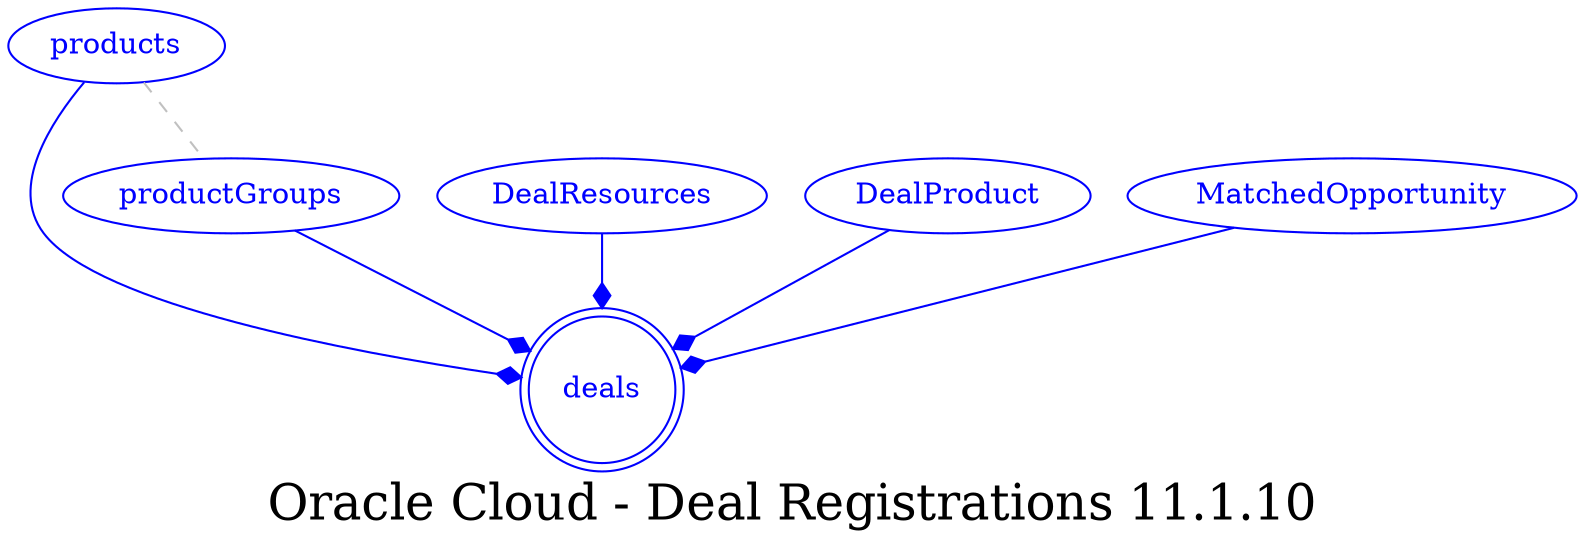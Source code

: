digraph LexiconGraph {
graph[label="Oracle Cloud - Deal Registrations 11.1.10", fontsize=24]
splines=true
"deals" [color=blue, fontcolor=blue, shape=doublecircle]
"productGroups" -> "deals" [color=blue, fontcolor=blue, arrowhead=diamond, arrowtail=none]
"productGroups" [color=blue, fontcolor=blue, shape=ellipse]
"products" -> "productGroups" [color=grey, fontcolor=grey, arrowhead=none, arrowtail=none, style=dashed]
"DealResources" -> "deals" [color=blue, fontcolor=blue, arrowhead=diamond, arrowtail=none]
"DealResources" [color=blue, fontcolor=blue, shape=ellipse]
"DealProduct" -> "deals" [color=blue, fontcolor=blue, arrowhead=diamond, arrowtail=none]
"DealProduct" [color=blue, fontcolor=blue, shape=ellipse]
"products" -> "deals" [color=blue, fontcolor=blue, arrowhead=diamond, arrowtail=none]
"products" [color=blue, fontcolor=blue, shape=ellipse]
"MatchedOpportunity" -> "deals" [color=blue, fontcolor=blue, arrowhead=diamond, arrowtail=none]
"MatchedOpportunity" [color=blue, fontcolor=blue, shape=ellipse]
}

